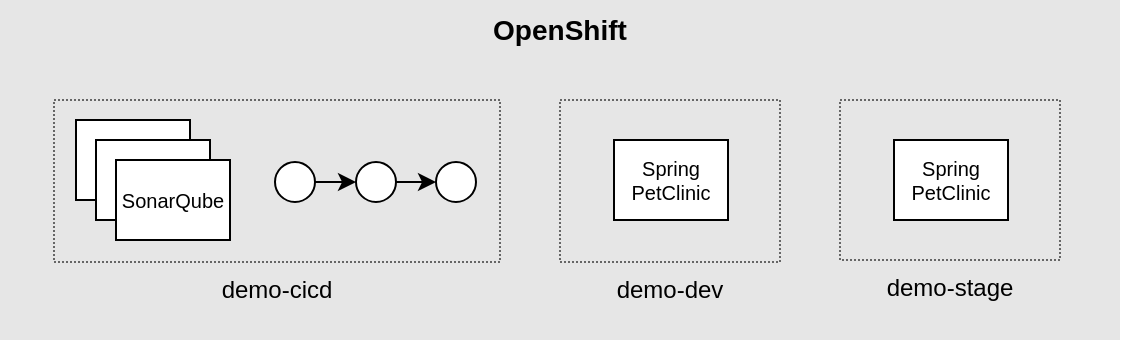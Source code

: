 <mxfile version="12.9.2" type="device"><diagram id="dBDIYahAPLuJHLlijxHb" name="Page-1"><mxGraphModel dx="981" dy="578" grid="1" gridSize="10" guides="1" tooltips="1" connect="1" arrows="1" fold="1" page="1" pageScale="1" pageWidth="850" pageHeight="1100" math="0" shadow="0"><root><mxCell id="0"/><mxCell id="1" parent="0"/><mxCell id="8Ly4NCXv3WVN3_NRk0xj-1" value="OpenShift" style="rounded=0;whiteSpace=wrap;html=1;strokeColor=none;fillColor=#E6E6E6;labelPosition=center;verticalLabelPosition=middle;align=center;verticalAlign=top;fontStyle=1;fontSize=14;" vertex="1" parent="1"><mxGeometry x="90" y="220" width="560" height="170" as="geometry"/></mxCell><mxCell id="8Ly4NCXv3WVN3_NRk0xj-2" value="demo-cicd" style="rounded=0;whiteSpace=wrap;html=1;fillColor=#E6E6E6;strokeColor=#666666;labelPosition=center;verticalLabelPosition=bottom;align=center;verticalAlign=top;dashed=1;dashPattern=1 1;" vertex="1" parent="1"><mxGeometry x="117" y="270" width="223" height="81" as="geometry"/></mxCell><mxCell id="8Ly4NCXv3WVN3_NRk0xj-3" value="demo-dev" style="rounded=0;whiteSpace=wrap;html=1;fillColor=#E6E6E6;strokeColor=#666666;labelPosition=center;verticalLabelPosition=bottom;align=center;verticalAlign=top;dashed=1;dashPattern=1 1;" vertex="1" parent="1"><mxGeometry x="370" y="270" width="110" height="81" as="geometry"/></mxCell><mxCell id="8Ly4NCXv3WVN3_NRk0xj-6" value="Spring &lt;br&gt;PetClinic" style="rounded=0;whiteSpace=wrap;html=1;strokeColor=#000000;fillColor=#FFFFFF;fontSize=10;" vertex="1" parent="1"><mxGeometry x="397" y="290" width="57" height="40" as="geometry"/></mxCell><mxCell id="8Ly4NCXv3WVN3_NRk0xj-8" value="demo-stage" style="rounded=0;whiteSpace=wrap;html=1;fillColor=#E6E6E6;strokeColor=#666666;labelPosition=center;verticalLabelPosition=bottom;align=center;verticalAlign=top;dashed=1;dashPattern=1 1;" vertex="1" parent="1"><mxGeometry x="510" y="270" width="110" height="80" as="geometry"/></mxCell><mxCell id="8Ly4NCXv3WVN3_NRk0xj-9" value="Spring &lt;br&gt;PetClinic" style="rounded=0;whiteSpace=wrap;html=1;strokeColor=#000000;fillColor=#FFFFFF;fontSize=10;" vertex="1" parent="1"><mxGeometry x="537" y="290" width="57" height="40" as="geometry"/></mxCell><mxCell id="8Ly4NCXv3WVN3_NRk0xj-11" value="" style="rounded=0;whiteSpace=wrap;html=1;strokeColor=#000000;fillColor=#FFFFFF;fontSize=10;" vertex="1" parent="1"><mxGeometry x="128" y="280" width="57" height="40" as="geometry"/></mxCell><mxCell id="8Ly4NCXv3WVN3_NRk0xj-12" value="" style="rounded=0;whiteSpace=wrap;html=1;strokeColor=#000000;fillColor=#FFFFFF;fontSize=10;" vertex="1" parent="1"><mxGeometry x="138" y="290" width="57" height="40" as="geometry"/></mxCell><mxCell id="8Ly4NCXv3WVN3_NRk0xj-13" value="SonarQube" style="rounded=0;whiteSpace=wrap;html=1;strokeColor=#000000;fillColor=#FFFFFF;fontSize=10;" vertex="1" parent="1"><mxGeometry x="148" y="300" width="57" height="40" as="geometry"/></mxCell><mxCell id="8Ly4NCXv3WVN3_NRk0xj-27" value="" style="group" vertex="1" connectable="0" parent="1"><mxGeometry x="227.5" y="301" width="100.5" height="20" as="geometry"/></mxCell><mxCell id="8Ly4NCXv3WVN3_NRk0xj-18" value="" style="ellipse;whiteSpace=wrap;html=1;aspect=fixed;strokeColor=#000000;fillColor=#FFFFFF;fontSize=10;" vertex="1" parent="8Ly4NCXv3WVN3_NRk0xj-27"><mxGeometry width="20" height="20" as="geometry"/></mxCell><mxCell id="8Ly4NCXv3WVN3_NRk0xj-19" value="" style="ellipse;whiteSpace=wrap;html=1;aspect=fixed;strokeColor=#000000;fillColor=#FFFFFF;fontSize=10;" vertex="1" parent="8Ly4NCXv3WVN3_NRk0xj-27"><mxGeometry x="40.5" width="20" height="20" as="geometry"/></mxCell><mxCell id="8Ly4NCXv3WVN3_NRk0xj-24" style="edgeStyle=orthogonalEdgeStyle;curved=1;rounded=0;orthogonalLoop=1;jettySize=auto;html=1;exitX=1;exitY=0.5;exitDx=0;exitDy=0;entryX=0;entryY=0.5;entryDx=0;entryDy=0;fontSize=10;" edge="1" parent="8Ly4NCXv3WVN3_NRk0xj-27" source="8Ly4NCXv3WVN3_NRk0xj-18" target="8Ly4NCXv3WVN3_NRk0xj-19"><mxGeometry relative="1" as="geometry"/></mxCell><mxCell id="8Ly4NCXv3WVN3_NRk0xj-20" value="" style="ellipse;whiteSpace=wrap;html=1;aspect=fixed;strokeColor=#000000;fillColor=#FFFFFF;fontSize=10;" vertex="1" parent="8Ly4NCXv3WVN3_NRk0xj-27"><mxGeometry x="80.5" width="20" height="20" as="geometry"/></mxCell><mxCell id="8Ly4NCXv3WVN3_NRk0xj-25" style="edgeStyle=orthogonalEdgeStyle;curved=1;rounded=0;orthogonalLoop=1;jettySize=auto;html=1;exitX=1;exitY=0.5;exitDx=0;exitDy=0;entryX=0;entryY=0.5;entryDx=0;entryDy=0;fontSize=10;" edge="1" parent="8Ly4NCXv3WVN3_NRk0xj-27" source="8Ly4NCXv3WVN3_NRk0xj-19" target="8Ly4NCXv3WVN3_NRk0xj-20"><mxGeometry relative="1" as="geometry"/></mxCell></root></mxGraphModel></diagram></mxfile>